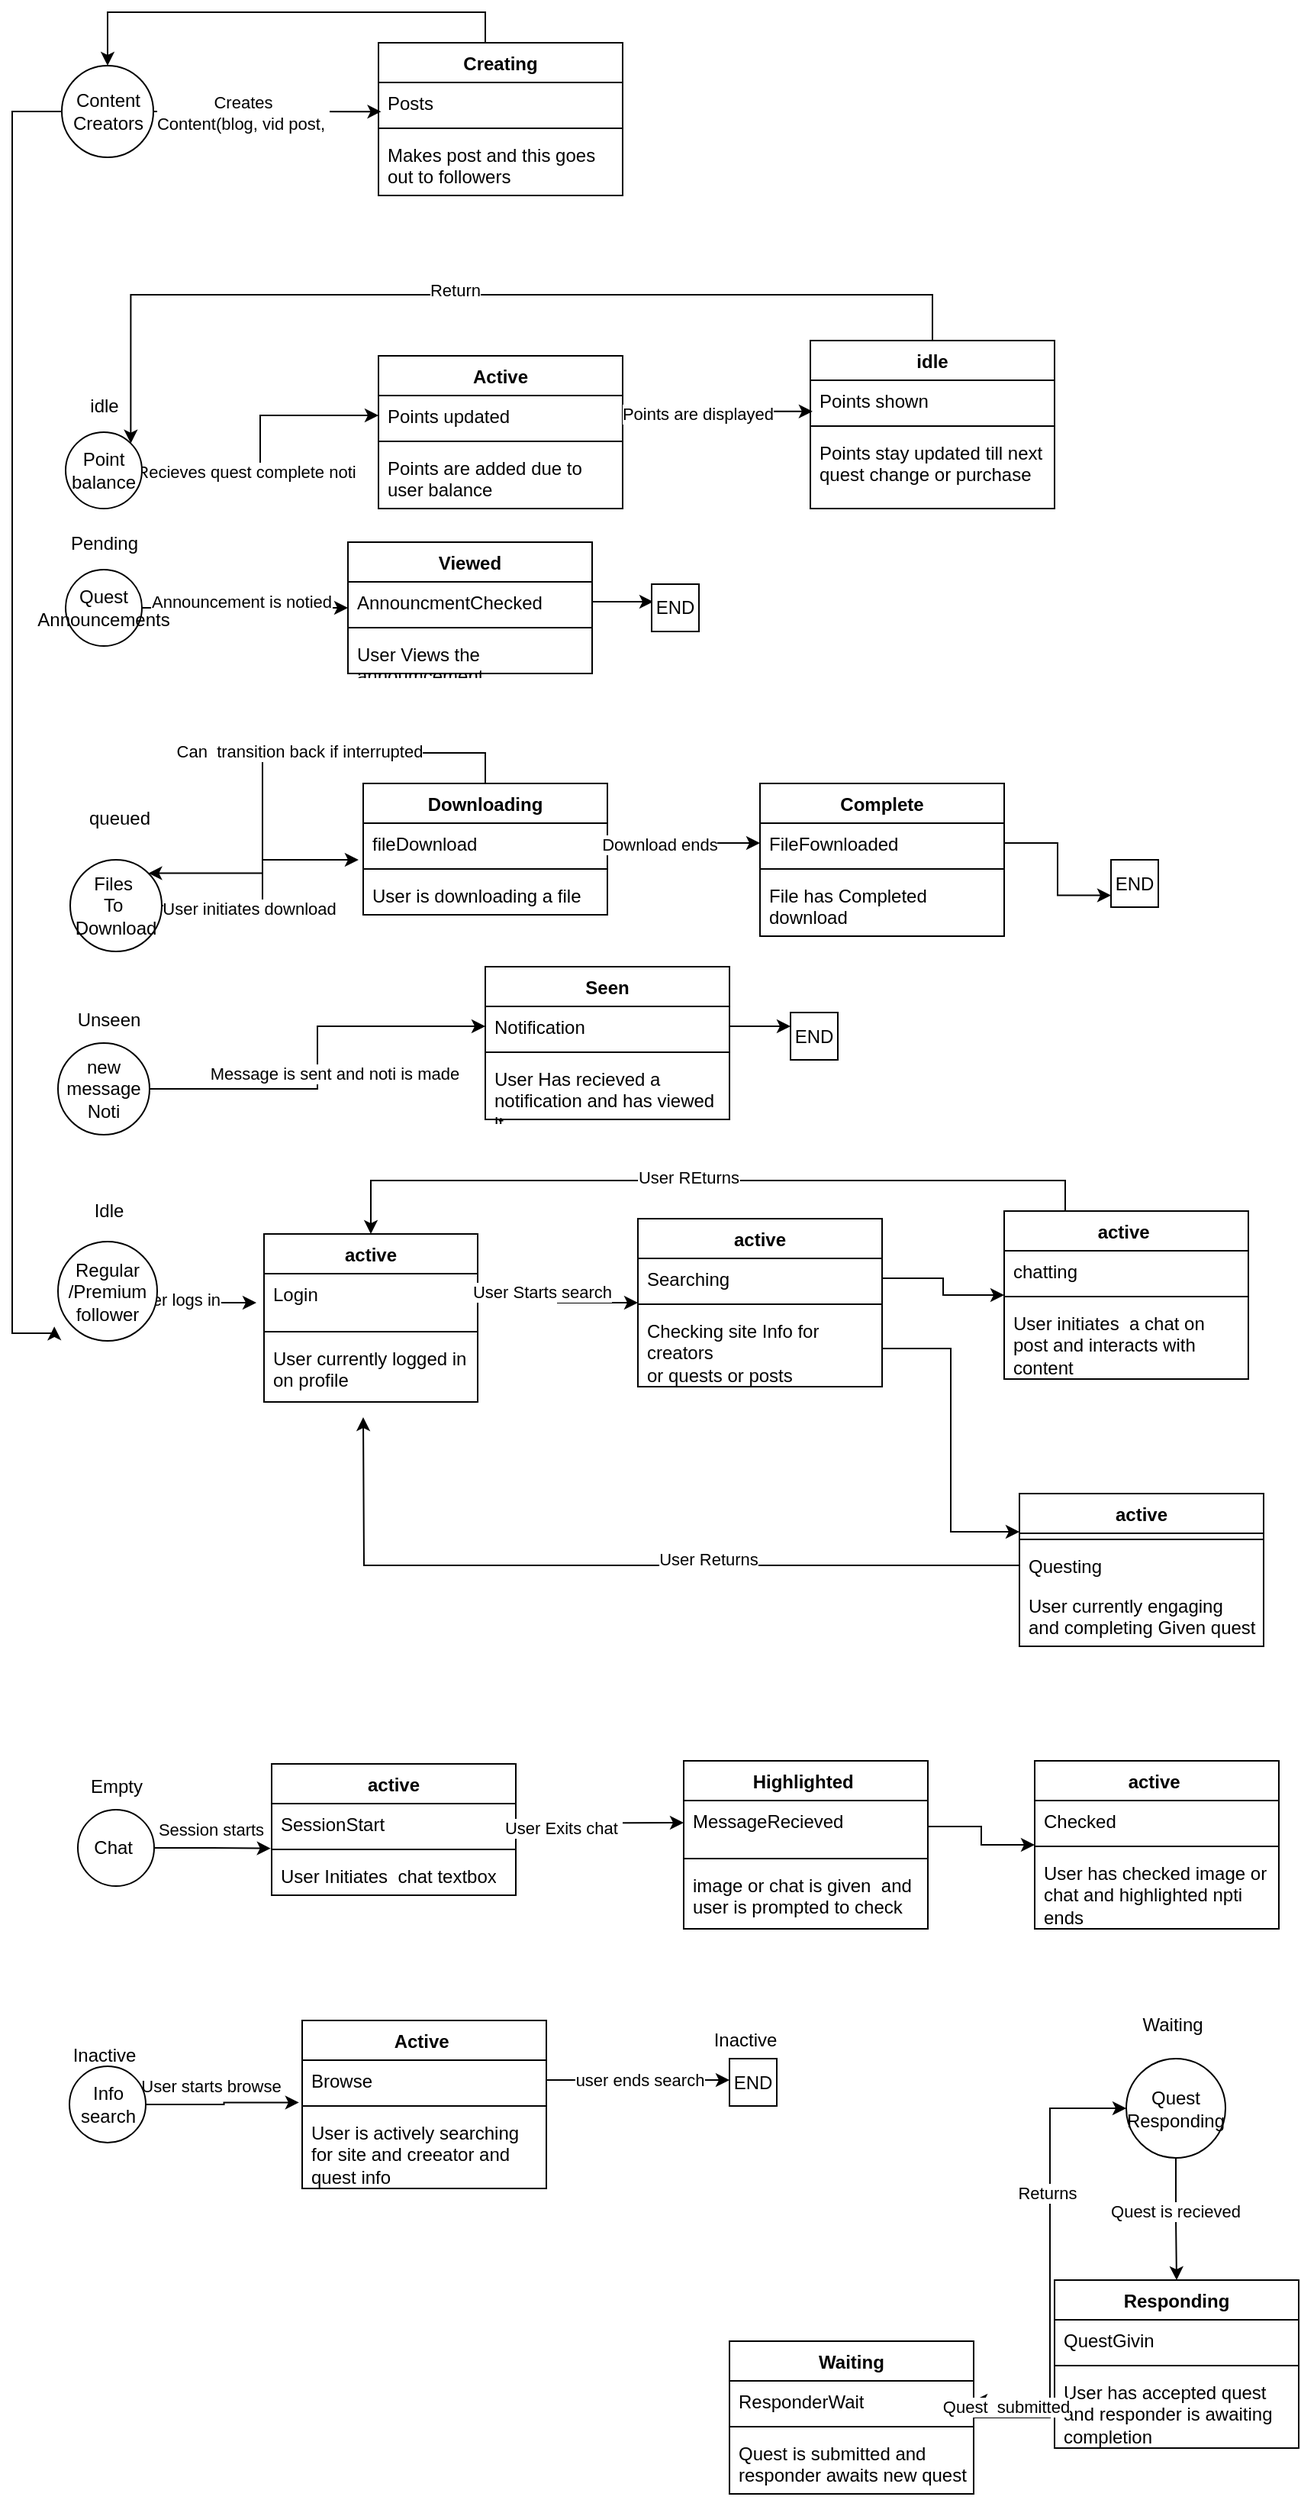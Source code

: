 <mxfile version="24.3.1" type="device">
  <diagram name="Page-1" id="c2YC3-ajY0Qp23f0aP3Q">
    <mxGraphModel dx="1748" dy="4480" grid="1" gridSize="10" guides="1" tooltips="1" connect="1" arrows="1" fold="1" page="1" pageScale="1" pageWidth="850" pageHeight="1100" math="0" shadow="0">
      <root>
        <mxCell id="0" />
        <mxCell id="1" parent="0" />
        <mxCell id="gA5-Bs5tmEj8UVm0z3HO-2" value="" style="ellipse;whiteSpace=wrap;html=1;align=center;aspect=fixed;fillColor=none;strokeColor=none;resizable=0;perimeter=centerPerimeter;rotatable=0;allowArrows=0;points=[];outlineConnect=1;" vertex="1" parent="1">
          <mxGeometry x="65" y="-2095" width="10" height="10" as="geometry" />
        </mxCell>
        <mxCell id="gA5-Bs5tmEj8UVm0z3HO-11" style="edgeStyle=orthogonalEdgeStyle;rounded=0;orthogonalLoop=1;jettySize=auto;html=1;" edge="1" parent="1">
          <mxGeometry relative="1" as="geometry">
            <mxPoint x="130" y="-2120" as="targetPoint" />
            <mxPoint x="33" y="-2120" as="sourcePoint" />
          </mxGeometry>
        </mxCell>
        <mxCell id="gA5-Bs5tmEj8UVm0z3HO-22" value="User logs in" style="edgeLabel;html=1;align=center;verticalAlign=middle;resizable=0;points=[];" vertex="1" connectable="0" parent="gA5-Bs5tmEj8UVm0z3HO-11">
          <mxGeometry x="-0.088" y="2" relative="1" as="geometry">
            <mxPoint as="offset" />
          </mxGeometry>
        </mxCell>
        <mxCell id="gA5-Bs5tmEj8UVm0z3HO-4" value="Regular&lt;div&gt;/Premium&lt;/div&gt;&lt;div&gt;follower&lt;/div&gt;" style="ellipse;whiteSpace=wrap;html=1;aspect=fixed;" vertex="1" parent="1">
          <mxGeometry y="-2160" width="65" height="65" as="geometry" />
        </mxCell>
        <mxCell id="gA5-Bs5tmEj8UVm0z3HO-7" value="active" style="swimlane;fontStyle=1;align=center;verticalAlign=top;childLayout=stackLayout;horizontal=1;startSize=26;horizontalStack=0;resizeParent=1;resizeParentMax=0;resizeLast=0;collapsible=1;marginBottom=0;whiteSpace=wrap;html=1;" vertex="1" parent="1">
          <mxGeometry x="135" y="-2165" width="140" height="110" as="geometry" />
        </mxCell>
        <mxCell id="gA5-Bs5tmEj8UVm0z3HO-8" value="Login" style="text;strokeColor=none;fillColor=none;align=left;verticalAlign=top;spacingLeft=4;spacingRight=4;overflow=hidden;rotatable=0;points=[[0,0.5],[1,0.5]];portConstraint=eastwest;whiteSpace=wrap;html=1;" vertex="1" parent="gA5-Bs5tmEj8UVm0z3HO-7">
          <mxGeometry y="26" width="140" height="34" as="geometry" />
        </mxCell>
        <mxCell id="gA5-Bs5tmEj8UVm0z3HO-9" value="" style="line;strokeWidth=1;fillColor=none;align=left;verticalAlign=middle;spacingTop=-1;spacingLeft=3;spacingRight=3;rotatable=0;labelPosition=right;points=[];portConstraint=eastwest;strokeColor=inherit;" vertex="1" parent="gA5-Bs5tmEj8UVm0z3HO-7">
          <mxGeometry y="60" width="140" height="8" as="geometry" />
        </mxCell>
        <mxCell id="gA5-Bs5tmEj8UVm0z3HO-10" value="User currently logged in on profile" style="text;strokeColor=none;fillColor=none;align=left;verticalAlign=top;spacingLeft=4;spacingRight=4;overflow=hidden;rotatable=0;points=[[0,0.5],[1,0.5]];portConstraint=eastwest;whiteSpace=wrap;html=1;" vertex="1" parent="gA5-Bs5tmEj8UVm0z3HO-7">
          <mxGeometry y="68" width="140" height="42" as="geometry" />
        </mxCell>
        <mxCell id="gA5-Bs5tmEj8UVm0z3HO-17" value="active" style="swimlane;fontStyle=1;align=center;verticalAlign=top;childLayout=stackLayout;horizontal=1;startSize=26;horizontalStack=0;resizeParent=1;resizeParentMax=0;resizeLast=0;collapsible=1;marginBottom=0;whiteSpace=wrap;html=1;" vertex="1" parent="1">
          <mxGeometry x="380" y="-2175" width="160" height="110" as="geometry" />
        </mxCell>
        <mxCell id="gA5-Bs5tmEj8UVm0z3HO-18" value="Searching" style="text;strokeColor=none;fillColor=none;align=left;verticalAlign=top;spacingLeft=4;spacingRight=4;overflow=hidden;rotatable=0;points=[[0,0.5],[1,0.5]];portConstraint=eastwest;whiteSpace=wrap;html=1;" vertex="1" parent="gA5-Bs5tmEj8UVm0z3HO-17">
          <mxGeometry y="26" width="160" height="26" as="geometry" />
        </mxCell>
        <mxCell id="gA5-Bs5tmEj8UVm0z3HO-19" value="" style="line;strokeWidth=1;fillColor=none;align=left;verticalAlign=middle;spacingTop=-1;spacingLeft=3;spacingRight=3;rotatable=0;labelPosition=right;points=[];portConstraint=eastwest;strokeColor=inherit;" vertex="1" parent="gA5-Bs5tmEj8UVm0z3HO-17">
          <mxGeometry y="52" width="160" height="8" as="geometry" />
        </mxCell>
        <mxCell id="gA5-Bs5tmEj8UVm0z3HO-20" value="Checking site Info for creators&lt;div&gt;or quests or posts&lt;/div&gt;" style="text;strokeColor=none;fillColor=none;align=left;verticalAlign=top;spacingLeft=4;spacingRight=4;overflow=hidden;rotatable=0;points=[[0,0.5],[1,0.5]];portConstraint=eastwest;whiteSpace=wrap;html=1;" vertex="1" parent="gA5-Bs5tmEj8UVm0z3HO-17">
          <mxGeometry y="60" width="160" height="50" as="geometry" />
        </mxCell>
        <mxCell id="gA5-Bs5tmEj8UVm0z3HO-23" value="Idle" style="text;html=1;align=center;verticalAlign=middle;resizable=0;points=[];autosize=1;strokeColor=none;fillColor=none;" vertex="1" parent="1">
          <mxGeometry x="12.5" y="-2195" width="40" height="30" as="geometry" />
        </mxCell>
        <mxCell id="gA5-Bs5tmEj8UVm0z3HO-27" value="active" style="swimlane;fontStyle=1;align=center;verticalAlign=top;childLayout=stackLayout;horizontal=1;startSize=26;horizontalStack=0;resizeParent=1;resizeParentMax=0;resizeLast=0;collapsible=1;marginBottom=0;whiteSpace=wrap;html=1;" vertex="1" parent="1">
          <mxGeometry x="630" y="-1995" width="160" height="100" as="geometry" />
        </mxCell>
        <mxCell id="gA5-Bs5tmEj8UVm0z3HO-29" value="" style="line;strokeWidth=1;fillColor=none;align=left;verticalAlign=middle;spacingTop=-1;spacingLeft=3;spacingRight=3;rotatable=0;labelPosition=right;points=[];portConstraint=eastwest;strokeColor=inherit;" vertex="1" parent="gA5-Bs5tmEj8UVm0z3HO-27">
          <mxGeometry y="26" width="160" height="8" as="geometry" />
        </mxCell>
        <mxCell id="gA5-Bs5tmEj8UVm0z3HO-28" value="Questing&amp;nbsp;" style="text;strokeColor=none;fillColor=none;align=left;verticalAlign=top;spacingLeft=4;spacingRight=4;overflow=hidden;rotatable=0;points=[[0,0.5],[1,0.5]];portConstraint=eastwest;whiteSpace=wrap;html=1;" vertex="1" parent="gA5-Bs5tmEj8UVm0z3HO-27">
          <mxGeometry y="34" width="160" height="26" as="geometry" />
        </mxCell>
        <mxCell id="gA5-Bs5tmEj8UVm0z3HO-30" value="User currently engaging and completing Given quest" style="text;strokeColor=none;fillColor=none;align=left;verticalAlign=top;spacingLeft=4;spacingRight=4;overflow=hidden;rotatable=0;points=[[0,0.5],[1,0.5]];portConstraint=eastwest;whiteSpace=wrap;html=1;" vertex="1" parent="gA5-Bs5tmEj8UVm0z3HO-27">
          <mxGeometry y="60" width="160" height="40" as="geometry" />
        </mxCell>
        <mxCell id="gA5-Bs5tmEj8UVm0z3HO-33" style="edgeStyle=orthogonalEdgeStyle;rounded=0;orthogonalLoop=1;jettySize=auto;html=1;" edge="1" parent="1" source="gA5-Bs5tmEj8UVm0z3HO-28">
          <mxGeometry relative="1" as="geometry">
            <mxPoint x="200" y="-2045" as="targetPoint" />
          </mxGeometry>
        </mxCell>
        <mxCell id="gA5-Bs5tmEj8UVm0z3HO-47" value="User Returns" style="edgeLabel;html=1;align=center;verticalAlign=middle;resizable=0;points=[];" vertex="1" connectable="0" parent="gA5-Bs5tmEj8UVm0z3HO-33">
          <mxGeometry x="-0.226" y="-4" relative="1" as="geometry">
            <mxPoint as="offset" />
          </mxGeometry>
        </mxCell>
        <mxCell id="gA5-Bs5tmEj8UVm0z3HO-45" style="edgeStyle=orthogonalEdgeStyle;rounded=0;orthogonalLoop=1;jettySize=auto;html=1;entryX=0.5;entryY=0;entryDx=0;entryDy=0;exitX=0.25;exitY=0;exitDx=0;exitDy=0;" edge="1" parent="1" source="gA5-Bs5tmEj8UVm0z3HO-35" target="gA5-Bs5tmEj8UVm0z3HO-7">
          <mxGeometry relative="1" as="geometry">
            <mxPoint x="610" y="-2185" as="sourcePoint" />
          </mxGeometry>
        </mxCell>
        <mxCell id="gA5-Bs5tmEj8UVm0z3HO-46" value="User REturns" style="edgeLabel;html=1;align=center;verticalAlign=middle;resizable=0;points=[];" vertex="1" connectable="0" parent="gA5-Bs5tmEj8UVm0z3HO-45">
          <mxGeometry x="0.049" y="-2" relative="1" as="geometry">
            <mxPoint as="offset" />
          </mxGeometry>
        </mxCell>
        <mxCell id="gA5-Bs5tmEj8UVm0z3HO-35" value="active&amp;nbsp;" style="swimlane;fontStyle=1;align=center;verticalAlign=top;childLayout=stackLayout;horizontal=1;startSize=26;horizontalStack=0;resizeParent=1;resizeParentMax=0;resizeLast=0;collapsible=1;marginBottom=0;whiteSpace=wrap;html=1;" vertex="1" parent="1">
          <mxGeometry x="620" y="-2180" width="160" height="110" as="geometry" />
        </mxCell>
        <mxCell id="gA5-Bs5tmEj8UVm0z3HO-36" value="chatting" style="text;strokeColor=none;fillColor=none;align=left;verticalAlign=top;spacingLeft=4;spacingRight=4;overflow=hidden;rotatable=0;points=[[0,0.5],[1,0.5]];portConstraint=eastwest;whiteSpace=wrap;html=1;" vertex="1" parent="gA5-Bs5tmEj8UVm0z3HO-35">
          <mxGeometry y="26" width="160" height="26" as="geometry" />
        </mxCell>
        <mxCell id="gA5-Bs5tmEj8UVm0z3HO-37" value="" style="line;strokeWidth=1;fillColor=none;align=left;verticalAlign=middle;spacingTop=-1;spacingLeft=3;spacingRight=3;rotatable=0;labelPosition=right;points=[];portConstraint=eastwest;strokeColor=inherit;" vertex="1" parent="gA5-Bs5tmEj8UVm0z3HO-35">
          <mxGeometry y="52" width="160" height="8" as="geometry" />
        </mxCell>
        <mxCell id="gA5-Bs5tmEj8UVm0z3HO-38" value="User initiates&amp;nbsp; a chat on post and interacts with content" style="text;strokeColor=none;fillColor=none;align=left;verticalAlign=top;spacingLeft=4;spacingRight=4;overflow=hidden;rotatable=0;points=[[0,0.5],[1,0.5]];portConstraint=eastwest;whiteSpace=wrap;html=1;" vertex="1" parent="gA5-Bs5tmEj8UVm0z3HO-35">
          <mxGeometry y="60" width="160" height="50" as="geometry" />
        </mxCell>
        <mxCell id="gA5-Bs5tmEj8UVm0z3HO-39" style="edgeStyle=orthogonalEdgeStyle;rounded=0;orthogonalLoop=1;jettySize=auto;html=1;entryX=0;entryY=0.5;entryDx=0;entryDy=0;" edge="1" parent="1" source="gA5-Bs5tmEj8UVm0z3HO-8" target="gA5-Bs5tmEj8UVm0z3HO-17">
          <mxGeometry relative="1" as="geometry" />
        </mxCell>
        <mxCell id="gA5-Bs5tmEj8UVm0z3HO-40" value="User Starts search" style="edgeLabel;html=1;align=center;verticalAlign=middle;resizable=0;points=[];" vertex="1" connectable="0" parent="gA5-Bs5tmEj8UVm0z3HO-39">
          <mxGeometry x="-0.227" y="5" relative="1" as="geometry">
            <mxPoint as="offset" />
          </mxGeometry>
        </mxCell>
        <mxCell id="gA5-Bs5tmEj8UVm0z3HO-42" style="edgeStyle=orthogonalEdgeStyle;rounded=0;orthogonalLoop=1;jettySize=auto;html=1;entryX=0;entryY=-0.1;entryDx=0;entryDy=0;entryPerimeter=0;" edge="1" parent="1" source="gA5-Bs5tmEj8UVm0z3HO-18" target="gA5-Bs5tmEj8UVm0z3HO-38">
          <mxGeometry relative="1" as="geometry" />
        </mxCell>
        <mxCell id="gA5-Bs5tmEj8UVm0z3HO-44" style="edgeStyle=orthogonalEdgeStyle;rounded=0;orthogonalLoop=1;jettySize=auto;html=1;entryX=0;entryY=0.25;entryDx=0;entryDy=0;" edge="1" parent="1" source="gA5-Bs5tmEj8UVm0z3HO-20" target="gA5-Bs5tmEj8UVm0z3HO-27">
          <mxGeometry relative="1" as="geometry" />
        </mxCell>
        <mxCell id="gA5-Bs5tmEj8UVm0z3HO-51" style="edgeStyle=orthogonalEdgeStyle;rounded=0;orthogonalLoop=1;jettySize=auto;html=1;exitX=1;exitY=0.5;exitDx=0;exitDy=0;entryX=-0.004;entryY=1.128;entryDx=0;entryDy=0;entryPerimeter=0;" edge="1" parent="1" source="gA5-Bs5tmEj8UVm0z3HO-49" target="gA5-Bs5tmEj8UVm0z3HO-53">
          <mxGeometry relative="1" as="geometry">
            <mxPoint x="110" y="-1763" as="targetPoint" />
          </mxGeometry>
        </mxCell>
        <mxCell id="gA5-Bs5tmEj8UVm0z3HO-56" value="Session starts" style="edgeLabel;html=1;align=center;verticalAlign=middle;resizable=0;points=[];" vertex="1" connectable="0" parent="gA5-Bs5tmEj8UVm0z3HO-51">
          <mxGeometry x="-0.372" y="2" relative="1" as="geometry">
            <mxPoint x="13" y="-10" as="offset" />
          </mxGeometry>
        </mxCell>
        <mxCell id="gA5-Bs5tmEj8UVm0z3HO-49" value="Chat&amp;nbsp;" style="ellipse;whiteSpace=wrap;html=1;aspect=fixed;" vertex="1" parent="1">
          <mxGeometry x="13" y="-1788" width="50" height="50" as="geometry" />
        </mxCell>
        <mxCell id="gA5-Bs5tmEj8UVm0z3HO-50" value="Empty" style="text;html=1;align=center;verticalAlign=middle;resizable=0;points=[];autosize=1;strokeColor=none;fillColor=none;" vertex="1" parent="1">
          <mxGeometry x="8" y="-1818" width="60" height="30" as="geometry" />
        </mxCell>
        <mxCell id="gA5-Bs5tmEj8UVm0z3HO-52" value="active" style="swimlane;fontStyle=1;align=center;verticalAlign=top;childLayout=stackLayout;horizontal=1;startSize=26;horizontalStack=0;resizeParent=1;resizeParentMax=0;resizeLast=0;collapsible=1;marginBottom=0;whiteSpace=wrap;html=1;" vertex="1" parent="1">
          <mxGeometry x="140" y="-1818" width="160" height="86" as="geometry" />
        </mxCell>
        <mxCell id="gA5-Bs5tmEj8UVm0z3HO-57" style="edgeStyle=orthogonalEdgeStyle;rounded=0;orthogonalLoop=1;jettySize=auto;html=1;exitX=1;exitY=0.5;exitDx=0;exitDy=0;" edge="1" parent="gA5-Bs5tmEj8UVm0z3HO-52" source="gA5-Bs5tmEj8UVm0z3HO-53">
          <mxGeometry relative="1" as="geometry">
            <mxPoint x="270" y="38.5" as="targetPoint" />
          </mxGeometry>
        </mxCell>
        <mxCell id="gA5-Bs5tmEj8UVm0z3HO-58" value="User Exits chat&amp;nbsp;" style="edgeLabel;html=1;align=center;verticalAlign=middle;resizable=0;points=[];" vertex="1" connectable="0" parent="gA5-Bs5tmEj8UVm0z3HO-57">
          <mxGeometry x="-0.432" y="-3" relative="1" as="geometry">
            <mxPoint as="offset" />
          </mxGeometry>
        </mxCell>
        <mxCell id="gA5-Bs5tmEj8UVm0z3HO-53" value="SessionStart" style="text;strokeColor=none;fillColor=none;align=left;verticalAlign=top;spacingLeft=4;spacingRight=4;overflow=hidden;rotatable=0;points=[[0,0.5],[1,0.5]];portConstraint=eastwest;whiteSpace=wrap;html=1;" vertex="1" parent="gA5-Bs5tmEj8UVm0z3HO-52">
          <mxGeometry y="26" width="160" height="26" as="geometry" />
        </mxCell>
        <mxCell id="gA5-Bs5tmEj8UVm0z3HO-54" value="" style="line;strokeWidth=1;fillColor=none;align=left;verticalAlign=middle;spacingTop=-1;spacingLeft=3;spacingRight=3;rotatable=0;labelPosition=right;points=[];portConstraint=eastwest;strokeColor=inherit;" vertex="1" parent="gA5-Bs5tmEj8UVm0z3HO-52">
          <mxGeometry y="52" width="160" height="8" as="geometry" />
        </mxCell>
        <mxCell id="gA5-Bs5tmEj8UVm0z3HO-55" value="User Initiates&amp;nbsp; chat textbox" style="text;strokeColor=none;fillColor=none;align=left;verticalAlign=top;spacingLeft=4;spacingRight=4;overflow=hidden;rotatable=0;points=[[0,0.5],[1,0.5]];portConstraint=eastwest;whiteSpace=wrap;html=1;" vertex="1" parent="gA5-Bs5tmEj8UVm0z3HO-52">
          <mxGeometry y="60" width="160" height="26" as="geometry" />
        </mxCell>
        <mxCell id="gA5-Bs5tmEj8UVm0z3HO-59" value="Highlighted&amp;nbsp;" style="swimlane;fontStyle=1;align=center;verticalAlign=top;childLayout=stackLayout;horizontal=1;startSize=26;horizontalStack=0;resizeParent=1;resizeParentMax=0;resizeLast=0;collapsible=1;marginBottom=0;whiteSpace=wrap;html=1;" vertex="1" parent="1">
          <mxGeometry x="410" y="-1820" width="160" height="110" as="geometry" />
        </mxCell>
        <mxCell id="gA5-Bs5tmEj8UVm0z3HO-60" value="MessageRecieved" style="text;strokeColor=none;fillColor=none;align=left;verticalAlign=top;spacingLeft=4;spacingRight=4;overflow=hidden;rotatable=0;points=[[0,0.5],[1,0.5]];portConstraint=eastwest;whiteSpace=wrap;html=1;" vertex="1" parent="gA5-Bs5tmEj8UVm0z3HO-59">
          <mxGeometry y="26" width="160" height="34" as="geometry" />
        </mxCell>
        <mxCell id="gA5-Bs5tmEj8UVm0z3HO-61" value="" style="line;strokeWidth=1;fillColor=none;align=left;verticalAlign=middle;spacingTop=-1;spacingLeft=3;spacingRight=3;rotatable=0;labelPosition=right;points=[];portConstraint=eastwest;strokeColor=inherit;" vertex="1" parent="gA5-Bs5tmEj8UVm0z3HO-59">
          <mxGeometry y="60" width="160" height="8" as="geometry" />
        </mxCell>
        <mxCell id="gA5-Bs5tmEj8UVm0z3HO-62" value="image or chat is given&amp;nbsp; and user is prompted to check" style="text;strokeColor=none;fillColor=none;align=left;verticalAlign=top;spacingLeft=4;spacingRight=4;overflow=hidden;rotatable=0;points=[[0,0.5],[1,0.5]];portConstraint=eastwest;whiteSpace=wrap;html=1;" vertex="1" parent="gA5-Bs5tmEj8UVm0z3HO-59">
          <mxGeometry y="68" width="160" height="42" as="geometry" />
        </mxCell>
        <mxCell id="gA5-Bs5tmEj8UVm0z3HO-64" value="active&amp;nbsp;" style="swimlane;fontStyle=1;align=center;verticalAlign=top;childLayout=stackLayout;horizontal=1;startSize=26;horizontalStack=0;resizeParent=1;resizeParentMax=0;resizeLast=0;collapsible=1;marginBottom=0;whiteSpace=wrap;html=1;" vertex="1" parent="1">
          <mxGeometry x="640" y="-1820" width="160" height="110" as="geometry" />
        </mxCell>
        <mxCell id="gA5-Bs5tmEj8UVm0z3HO-65" value="Checked" style="text;strokeColor=none;fillColor=none;align=left;verticalAlign=top;spacingLeft=4;spacingRight=4;overflow=hidden;rotatable=0;points=[[0,0.5],[1,0.5]];portConstraint=eastwest;whiteSpace=wrap;html=1;" vertex="1" parent="gA5-Bs5tmEj8UVm0z3HO-64">
          <mxGeometry y="26" width="160" height="26" as="geometry" />
        </mxCell>
        <mxCell id="gA5-Bs5tmEj8UVm0z3HO-66" value="" style="line;strokeWidth=1;fillColor=none;align=left;verticalAlign=middle;spacingTop=-1;spacingLeft=3;spacingRight=3;rotatable=0;labelPosition=right;points=[];portConstraint=eastwest;strokeColor=inherit;" vertex="1" parent="gA5-Bs5tmEj8UVm0z3HO-64">
          <mxGeometry y="52" width="160" height="8" as="geometry" />
        </mxCell>
        <mxCell id="gA5-Bs5tmEj8UVm0z3HO-67" value="User has checked image or chat and highlighted npti ends" style="text;strokeColor=none;fillColor=none;align=left;verticalAlign=top;spacingLeft=4;spacingRight=4;overflow=hidden;rotatable=0;points=[[0,0.5],[1,0.5]];portConstraint=eastwest;whiteSpace=wrap;html=1;" vertex="1" parent="gA5-Bs5tmEj8UVm0z3HO-64">
          <mxGeometry y="60" width="160" height="50" as="geometry" />
        </mxCell>
        <mxCell id="gA5-Bs5tmEj8UVm0z3HO-63" style="edgeStyle=orthogonalEdgeStyle;rounded=0;orthogonalLoop=1;jettySize=auto;html=1;exitX=1;exitY=0.5;exitDx=0;exitDy=0;" edge="1" parent="1" source="gA5-Bs5tmEj8UVm0z3HO-60" target="gA5-Bs5tmEj8UVm0z3HO-64">
          <mxGeometry relative="1" as="geometry">
            <mxPoint x="640" y="-1777" as="targetPoint" />
          </mxGeometry>
        </mxCell>
        <mxCell id="gA5-Bs5tmEj8UVm0z3HO-74" style="edgeStyle=orthogonalEdgeStyle;rounded=0;orthogonalLoop=1;jettySize=auto;html=1;entryX=-0.013;entryY=1.066;entryDx=0;entryDy=0;entryPerimeter=0;" edge="1" parent="1" source="gA5-Bs5tmEj8UVm0z3HO-73" target="gA5-Bs5tmEj8UVm0z3HO-76">
          <mxGeometry relative="1" as="geometry">
            <mxPoint x="120" y="-1595" as="targetPoint" />
          </mxGeometry>
        </mxCell>
        <mxCell id="gA5-Bs5tmEj8UVm0z3HO-79" value="User starts browse" style="edgeLabel;html=1;align=center;verticalAlign=middle;resizable=0;points=[];" vertex="1" connectable="0" parent="gA5-Bs5tmEj8UVm0z3HO-74">
          <mxGeometry x="-0.248" relative="1" as="geometry">
            <mxPoint x="4" y="-12" as="offset" />
          </mxGeometry>
        </mxCell>
        <mxCell id="gA5-Bs5tmEj8UVm0z3HO-73" value="Info search" style="ellipse;whiteSpace=wrap;html=1;aspect=fixed;" vertex="1" parent="1">
          <mxGeometry x="7.5" y="-1620" width="50" height="50" as="geometry" />
        </mxCell>
        <mxCell id="gA5-Bs5tmEj8UVm0z3HO-75" value="Active&amp;nbsp;" style="swimlane;fontStyle=1;align=center;verticalAlign=top;childLayout=stackLayout;horizontal=1;startSize=26;horizontalStack=0;resizeParent=1;resizeParentMax=0;resizeLast=0;collapsible=1;marginBottom=0;whiteSpace=wrap;html=1;" vertex="1" parent="1">
          <mxGeometry x="160" y="-1650" width="160" height="110" as="geometry" />
        </mxCell>
        <mxCell id="gA5-Bs5tmEj8UVm0z3HO-76" value="Browse" style="text;strokeColor=none;fillColor=none;align=left;verticalAlign=top;spacingLeft=4;spacingRight=4;overflow=hidden;rotatable=0;points=[[0,0.5],[1,0.5]];portConstraint=eastwest;whiteSpace=wrap;html=1;" vertex="1" parent="gA5-Bs5tmEj8UVm0z3HO-75">
          <mxGeometry y="26" width="160" height="26" as="geometry" />
        </mxCell>
        <mxCell id="gA5-Bs5tmEj8UVm0z3HO-77" value="" style="line;strokeWidth=1;fillColor=none;align=left;verticalAlign=middle;spacingTop=-1;spacingLeft=3;spacingRight=3;rotatable=0;labelPosition=right;points=[];portConstraint=eastwest;strokeColor=inherit;" vertex="1" parent="gA5-Bs5tmEj8UVm0z3HO-75">
          <mxGeometry y="52" width="160" height="8" as="geometry" />
        </mxCell>
        <mxCell id="gA5-Bs5tmEj8UVm0z3HO-78" value="User is actively searching for site and creeator and quest info" style="text;strokeColor=none;fillColor=none;align=left;verticalAlign=top;spacingLeft=4;spacingRight=4;overflow=hidden;rotatable=0;points=[[0,0.5],[1,0.5]];portConstraint=eastwest;whiteSpace=wrap;html=1;" vertex="1" parent="gA5-Bs5tmEj8UVm0z3HO-75">
          <mxGeometry y="60" width="160" height="50" as="geometry" />
        </mxCell>
        <mxCell id="gA5-Bs5tmEj8UVm0z3HO-85" value="Inactive" style="text;html=1;align=center;verticalAlign=middle;resizable=0;points=[];autosize=1;strokeColor=none;fillColor=none;" vertex="1" parent="1">
          <mxGeometry y="-1642" width="60" height="30" as="geometry" />
        </mxCell>
        <mxCell id="gA5-Bs5tmEj8UVm0z3HO-88" style="edgeStyle=orthogonalEdgeStyle;rounded=0;orthogonalLoop=1;jettySize=auto;html=1;entryX=0;entryY=0.5;entryDx=0;entryDy=0;" edge="1" parent="1" source="gA5-Bs5tmEj8UVm0z3HO-76">
          <mxGeometry relative="1" as="geometry">
            <mxPoint x="440" y="-1611" as="targetPoint" />
          </mxGeometry>
        </mxCell>
        <mxCell id="gA5-Bs5tmEj8UVm0z3HO-89" value="user ends search" style="edgeLabel;html=1;align=center;verticalAlign=middle;resizable=0;points=[];" vertex="1" connectable="0" parent="gA5-Bs5tmEj8UVm0z3HO-88">
          <mxGeometry x="-0.23" y="4" relative="1" as="geometry">
            <mxPoint x="14" y="4" as="offset" />
          </mxGeometry>
        </mxCell>
        <mxCell id="gA5-Bs5tmEj8UVm0z3HO-95" style="edgeStyle=orthogonalEdgeStyle;rounded=0;orthogonalLoop=1;jettySize=auto;html=1;entryX=0.5;entryY=0;entryDx=0;entryDy=0;" edge="1" parent="1" source="gA5-Bs5tmEj8UVm0z3HO-90" target="gA5-Bs5tmEj8UVm0z3HO-91">
          <mxGeometry relative="1" as="geometry" />
        </mxCell>
        <mxCell id="gA5-Bs5tmEj8UVm0z3HO-96" value="Quest is recieved" style="edgeLabel;html=1;align=center;verticalAlign=middle;resizable=0;points=[];" vertex="1" connectable="0" parent="gA5-Bs5tmEj8UVm0z3HO-95">
          <mxGeometry x="-0.136" y="-1" relative="1" as="geometry">
            <mxPoint as="offset" />
          </mxGeometry>
        </mxCell>
        <mxCell id="gA5-Bs5tmEj8UVm0z3HO-90" value="Quest Responding" style="ellipse;whiteSpace=wrap;html=1;aspect=fixed;" vertex="1" parent="1">
          <mxGeometry x="700" y="-1625" width="65" height="65" as="geometry" />
        </mxCell>
        <mxCell id="gA5-Bs5tmEj8UVm0z3HO-91" value="Responding" style="swimlane;fontStyle=1;align=center;verticalAlign=top;childLayout=stackLayout;horizontal=1;startSize=26;horizontalStack=0;resizeParent=1;resizeParentMax=0;resizeLast=0;collapsible=1;marginBottom=0;whiteSpace=wrap;html=1;" vertex="1" parent="1">
          <mxGeometry x="653" y="-1480" width="160" height="110" as="geometry" />
        </mxCell>
        <mxCell id="gA5-Bs5tmEj8UVm0z3HO-92" value="QuestGivin" style="text;strokeColor=none;fillColor=none;align=left;verticalAlign=top;spacingLeft=4;spacingRight=4;overflow=hidden;rotatable=0;points=[[0,0.5],[1,0.5]];portConstraint=eastwest;whiteSpace=wrap;html=1;" vertex="1" parent="gA5-Bs5tmEj8UVm0z3HO-91">
          <mxGeometry y="26" width="160" height="26" as="geometry" />
        </mxCell>
        <mxCell id="gA5-Bs5tmEj8UVm0z3HO-93" value="" style="line;strokeWidth=1;fillColor=none;align=left;verticalAlign=middle;spacingTop=-1;spacingLeft=3;spacingRight=3;rotatable=0;labelPosition=right;points=[];portConstraint=eastwest;strokeColor=inherit;" vertex="1" parent="gA5-Bs5tmEj8UVm0z3HO-91">
          <mxGeometry y="52" width="160" height="8" as="geometry" />
        </mxCell>
        <mxCell id="gA5-Bs5tmEj8UVm0z3HO-94" value="User has accepted quest and responder is awaiting completion" style="text;strokeColor=none;fillColor=none;align=left;verticalAlign=top;spacingLeft=4;spacingRight=4;overflow=hidden;rotatable=0;points=[[0,0.5],[1,0.5]];portConstraint=eastwest;whiteSpace=wrap;html=1;" vertex="1" parent="gA5-Bs5tmEj8UVm0z3HO-91">
          <mxGeometry y="60" width="160" height="50" as="geometry" />
        </mxCell>
        <mxCell id="gA5-Bs5tmEj8UVm0z3HO-97" value="Waiting" style="text;html=1;align=center;verticalAlign=middle;resizable=0;points=[];autosize=1;strokeColor=none;fillColor=none;" vertex="1" parent="1">
          <mxGeometry x="700" y="-1662" width="60" height="30" as="geometry" />
        </mxCell>
        <mxCell id="gA5-Bs5tmEj8UVm0z3HO-105" style="edgeStyle=orthogonalEdgeStyle;rounded=0;orthogonalLoop=1;jettySize=auto;html=1;entryX=0;entryY=0.5;entryDx=0;entryDy=0;" edge="1" parent="1" source="gA5-Bs5tmEj8UVm0z3HO-99" target="gA5-Bs5tmEj8UVm0z3HO-90">
          <mxGeometry relative="1" as="geometry" />
        </mxCell>
        <mxCell id="gA5-Bs5tmEj8UVm0z3HO-106" value="Returns" style="edgeLabel;html=1;align=center;verticalAlign=middle;resizable=0;points=[];" vertex="1" connectable="0" parent="gA5-Bs5tmEj8UVm0z3HO-105">
          <mxGeometry x="0.299" y="2" relative="1" as="geometry">
            <mxPoint y="-1" as="offset" />
          </mxGeometry>
        </mxCell>
        <mxCell id="gA5-Bs5tmEj8UVm0z3HO-99" value="Waiting" style="swimlane;fontStyle=1;align=center;verticalAlign=top;childLayout=stackLayout;horizontal=1;startSize=26;horizontalStack=0;resizeParent=1;resizeParentMax=0;resizeLast=0;collapsible=1;marginBottom=0;whiteSpace=wrap;html=1;" vertex="1" parent="1">
          <mxGeometry x="440" y="-1440" width="160" height="100" as="geometry" />
        </mxCell>
        <mxCell id="gA5-Bs5tmEj8UVm0z3HO-100" value="ResponderWait" style="text;strokeColor=none;fillColor=none;align=left;verticalAlign=top;spacingLeft=4;spacingRight=4;overflow=hidden;rotatable=0;points=[[0,0.5],[1,0.5]];portConstraint=eastwest;whiteSpace=wrap;html=1;" vertex="1" parent="gA5-Bs5tmEj8UVm0z3HO-99">
          <mxGeometry y="26" width="160" height="26" as="geometry" />
        </mxCell>
        <mxCell id="gA5-Bs5tmEj8UVm0z3HO-101" value="" style="line;strokeWidth=1;fillColor=none;align=left;verticalAlign=middle;spacingTop=-1;spacingLeft=3;spacingRight=3;rotatable=0;labelPosition=right;points=[];portConstraint=eastwest;strokeColor=inherit;" vertex="1" parent="gA5-Bs5tmEj8UVm0z3HO-99">
          <mxGeometry y="52" width="160" height="8" as="geometry" />
        </mxCell>
        <mxCell id="gA5-Bs5tmEj8UVm0z3HO-102" value="Quest is submitted and responder awaits new quest" style="text;strokeColor=none;fillColor=none;align=left;verticalAlign=top;spacingLeft=4;spacingRight=4;overflow=hidden;rotatable=0;points=[[0,0.5],[1,0.5]];portConstraint=eastwest;whiteSpace=wrap;html=1;" vertex="1" parent="gA5-Bs5tmEj8UVm0z3HO-99">
          <mxGeometry y="60" width="160" height="40" as="geometry" />
        </mxCell>
        <mxCell id="gA5-Bs5tmEj8UVm0z3HO-103" style="edgeStyle=orthogonalEdgeStyle;rounded=0;orthogonalLoop=1;jettySize=auto;html=1;entryX=1;entryY=0.5;entryDx=0;entryDy=0;" edge="1" parent="1" source="gA5-Bs5tmEj8UVm0z3HO-94" target="gA5-Bs5tmEj8UVm0z3HO-100">
          <mxGeometry relative="1" as="geometry" />
        </mxCell>
        <mxCell id="gA5-Bs5tmEj8UVm0z3HO-104" value="Quest&amp;nbsp; submitted" style="edgeLabel;html=1;align=center;verticalAlign=middle;resizable=0;points=[];" vertex="1" connectable="0" parent="gA5-Bs5tmEj8UVm0z3HO-103">
          <mxGeometry x="-0.103" y="3" relative="1" as="geometry">
            <mxPoint x="-3" y="-2" as="offset" />
          </mxGeometry>
        </mxCell>
        <mxCell id="gA5-Bs5tmEj8UVm0z3HO-108" style="edgeStyle=orthogonalEdgeStyle;rounded=0;orthogonalLoop=1;jettySize=auto;html=1;entryX=0;entryY=0.5;entryDx=0;entryDy=0;" edge="1" parent="1" source="gA5-Bs5tmEj8UVm0z3HO-107" target="gA5-Bs5tmEj8UVm0z3HO-112">
          <mxGeometry relative="1" as="geometry">
            <mxPoint x="260" y="-2260" as="targetPoint" />
          </mxGeometry>
        </mxCell>
        <mxCell id="gA5-Bs5tmEj8UVm0z3HO-110" value="Message is sent and noti is made" style="edgeLabel;html=1;align=center;verticalAlign=middle;resizable=0;points=[];" vertex="1" connectable="0" parent="gA5-Bs5tmEj8UVm0z3HO-108">
          <mxGeometry x="-0.331" y="-1" relative="1" as="geometry">
            <mxPoint x="33" y="-11" as="offset" />
          </mxGeometry>
        </mxCell>
        <mxCell id="gA5-Bs5tmEj8UVm0z3HO-107" value="new&lt;div&gt;message&lt;/div&gt;&lt;div&gt;Noti&lt;/div&gt;" style="ellipse;whiteSpace=wrap;html=1;aspect=fixed;" vertex="1" parent="1">
          <mxGeometry y="-2290" width="60" height="60" as="geometry" />
        </mxCell>
        <mxCell id="gA5-Bs5tmEj8UVm0z3HO-109" value="Unseen" style="text;html=1;align=center;verticalAlign=middle;resizable=0;points=[];autosize=1;strokeColor=none;fillColor=none;" vertex="1" parent="1">
          <mxGeometry x="2.5" y="-2320" width="60" height="30" as="geometry" />
        </mxCell>
        <mxCell id="gA5-Bs5tmEj8UVm0z3HO-111" value="Seen" style="swimlane;fontStyle=1;align=center;verticalAlign=top;childLayout=stackLayout;horizontal=1;startSize=26;horizontalStack=0;resizeParent=1;resizeParentMax=0;resizeLast=0;collapsible=1;marginBottom=0;whiteSpace=wrap;html=1;" vertex="1" parent="1">
          <mxGeometry x="280" y="-2340" width="160" height="100" as="geometry" />
        </mxCell>
        <mxCell id="gA5-Bs5tmEj8UVm0z3HO-115" style="edgeStyle=orthogonalEdgeStyle;rounded=0;orthogonalLoop=1;jettySize=auto;html=1;" edge="1" parent="gA5-Bs5tmEj8UVm0z3HO-111" source="gA5-Bs5tmEj8UVm0z3HO-112">
          <mxGeometry relative="1" as="geometry">
            <mxPoint x="200" y="39" as="targetPoint" />
          </mxGeometry>
        </mxCell>
        <mxCell id="gA5-Bs5tmEj8UVm0z3HO-112" value="Notification" style="text;strokeColor=none;fillColor=none;align=left;verticalAlign=top;spacingLeft=4;spacingRight=4;overflow=hidden;rotatable=0;points=[[0,0.5],[1,0.5]];portConstraint=eastwest;whiteSpace=wrap;html=1;" vertex="1" parent="gA5-Bs5tmEj8UVm0z3HO-111">
          <mxGeometry y="26" width="160" height="26" as="geometry" />
        </mxCell>
        <mxCell id="gA5-Bs5tmEj8UVm0z3HO-113" value="" style="line;strokeWidth=1;fillColor=none;align=left;verticalAlign=middle;spacingTop=-1;spacingLeft=3;spacingRight=3;rotatable=0;labelPosition=right;points=[];portConstraint=eastwest;strokeColor=inherit;" vertex="1" parent="gA5-Bs5tmEj8UVm0z3HO-111">
          <mxGeometry y="52" width="160" height="8" as="geometry" />
        </mxCell>
        <mxCell id="gA5-Bs5tmEj8UVm0z3HO-114" value="User Has recieved a notification and has viewed it" style="text;strokeColor=none;fillColor=none;align=left;verticalAlign=top;spacingLeft=4;spacingRight=4;overflow=hidden;rotatable=0;points=[[0,0.5],[1,0.5]];portConstraint=eastwest;whiteSpace=wrap;html=1;" vertex="1" parent="gA5-Bs5tmEj8UVm0z3HO-111">
          <mxGeometry y="60" width="160" height="40" as="geometry" />
        </mxCell>
        <mxCell id="gA5-Bs5tmEj8UVm0z3HO-116" value="END" style="whiteSpace=wrap;html=1;aspect=fixed;" vertex="1" parent="1">
          <mxGeometry x="480" y="-2310" width="31" height="31" as="geometry" />
        </mxCell>
        <mxCell id="gA5-Bs5tmEj8UVm0z3HO-117" value="END" style="whiteSpace=wrap;html=1;aspect=fixed;" vertex="1" parent="1">
          <mxGeometry x="440" y="-1625" width="31" height="31" as="geometry" />
        </mxCell>
        <mxCell id="gA5-Bs5tmEj8UVm0z3HO-118" value="Inactive" style="text;html=1;align=center;verticalAlign=middle;resizable=0;points=[];autosize=1;strokeColor=none;fillColor=none;" vertex="1" parent="1">
          <mxGeometry x="420" y="-1652" width="60" height="30" as="geometry" />
        </mxCell>
        <mxCell id="gA5-Bs5tmEj8UVm0z3HO-119" value="Files&amp;nbsp;&lt;div&gt;To&amp;nbsp;&lt;/div&gt;&lt;div&gt;Download&lt;/div&gt;" style="ellipse;whiteSpace=wrap;html=1;aspect=fixed;" vertex="1" parent="1">
          <mxGeometry x="8" y="-2410" width="60" height="60" as="geometry" />
        </mxCell>
        <mxCell id="gA5-Bs5tmEj8UVm0z3HO-134" style="edgeStyle=orthogonalEdgeStyle;rounded=0;orthogonalLoop=1;jettySize=auto;html=1;exitX=0.5;exitY=0;exitDx=0;exitDy=0;entryX=1;entryY=0;entryDx=0;entryDy=0;" edge="1" parent="1" source="gA5-Bs5tmEj8UVm0z3HO-120" target="gA5-Bs5tmEj8UVm0z3HO-119">
          <mxGeometry relative="1" as="geometry" />
        </mxCell>
        <mxCell id="gA5-Bs5tmEj8UVm0z3HO-135" value="Can&amp;nbsp; transition back if interrupted" style="edgeLabel;html=1;align=center;verticalAlign=middle;resizable=0;points=[];" vertex="1" connectable="0" parent="gA5-Bs5tmEj8UVm0z3HO-134">
          <mxGeometry x="-0.111" y="-1" relative="1" as="geometry">
            <mxPoint as="offset" />
          </mxGeometry>
        </mxCell>
        <mxCell id="gA5-Bs5tmEj8UVm0z3HO-120" value="Downloading" style="swimlane;fontStyle=1;align=center;verticalAlign=top;childLayout=stackLayout;horizontal=1;startSize=26;horizontalStack=0;resizeParent=1;resizeParentMax=0;resizeLast=0;collapsible=1;marginBottom=0;whiteSpace=wrap;html=1;" vertex="1" parent="1">
          <mxGeometry x="200" y="-2460" width="160" height="86" as="geometry" />
        </mxCell>
        <mxCell id="gA5-Bs5tmEj8UVm0z3HO-121" value="fileDownload" style="text;strokeColor=none;fillColor=none;align=left;verticalAlign=top;spacingLeft=4;spacingRight=4;overflow=hidden;rotatable=0;points=[[0,0.5],[1,0.5]];portConstraint=eastwest;whiteSpace=wrap;html=1;" vertex="1" parent="gA5-Bs5tmEj8UVm0z3HO-120">
          <mxGeometry y="26" width="160" height="26" as="geometry" />
        </mxCell>
        <mxCell id="gA5-Bs5tmEj8UVm0z3HO-122" value="" style="line;strokeWidth=1;fillColor=none;align=left;verticalAlign=middle;spacingTop=-1;spacingLeft=3;spacingRight=3;rotatable=0;labelPosition=right;points=[];portConstraint=eastwest;strokeColor=inherit;" vertex="1" parent="gA5-Bs5tmEj8UVm0z3HO-120">
          <mxGeometry y="52" width="160" height="8" as="geometry" />
        </mxCell>
        <mxCell id="gA5-Bs5tmEj8UVm0z3HO-123" value="User is downloading a file" style="text;strokeColor=none;fillColor=none;align=left;verticalAlign=top;spacingLeft=4;spacingRight=4;overflow=hidden;rotatable=0;points=[[0,0.5],[1,0.5]];portConstraint=eastwest;whiteSpace=wrap;html=1;" vertex="1" parent="gA5-Bs5tmEj8UVm0z3HO-120">
          <mxGeometry y="60" width="160" height="26" as="geometry" />
        </mxCell>
        <mxCell id="gA5-Bs5tmEj8UVm0z3HO-124" value="queued" style="text;html=1;align=center;verticalAlign=middle;resizable=0;points=[];autosize=1;strokeColor=none;fillColor=none;" vertex="1" parent="1">
          <mxGeometry x="10" y="-2452" width="60" height="30" as="geometry" />
        </mxCell>
        <mxCell id="gA5-Bs5tmEj8UVm0z3HO-126" value="Complete" style="swimlane;fontStyle=1;align=center;verticalAlign=top;childLayout=stackLayout;horizontal=1;startSize=26;horizontalStack=0;resizeParent=1;resizeParentMax=0;resizeLast=0;collapsible=1;marginBottom=0;whiteSpace=wrap;html=1;" vertex="1" parent="1">
          <mxGeometry x="460" y="-2460" width="160" height="100" as="geometry" />
        </mxCell>
        <mxCell id="gA5-Bs5tmEj8UVm0z3HO-127" value="FileFownloaded" style="text;strokeColor=none;fillColor=none;align=left;verticalAlign=top;spacingLeft=4;spacingRight=4;overflow=hidden;rotatable=0;points=[[0,0.5],[1,0.5]];portConstraint=eastwest;whiteSpace=wrap;html=1;" vertex="1" parent="gA5-Bs5tmEj8UVm0z3HO-126">
          <mxGeometry y="26" width="160" height="26" as="geometry" />
        </mxCell>
        <mxCell id="gA5-Bs5tmEj8UVm0z3HO-128" value="" style="line;strokeWidth=1;fillColor=none;align=left;verticalAlign=middle;spacingTop=-1;spacingLeft=3;spacingRight=3;rotatable=0;labelPosition=right;points=[];portConstraint=eastwest;strokeColor=inherit;" vertex="1" parent="gA5-Bs5tmEj8UVm0z3HO-126">
          <mxGeometry y="52" width="160" height="8" as="geometry" />
        </mxCell>
        <mxCell id="gA5-Bs5tmEj8UVm0z3HO-129" value="File has Completed download" style="text;strokeColor=none;fillColor=none;align=left;verticalAlign=top;spacingLeft=4;spacingRight=4;overflow=hidden;rotatable=0;points=[[0,0.5],[1,0.5]];portConstraint=eastwest;whiteSpace=wrap;html=1;" vertex="1" parent="gA5-Bs5tmEj8UVm0z3HO-126">
          <mxGeometry y="60" width="160" height="40" as="geometry" />
        </mxCell>
        <mxCell id="gA5-Bs5tmEj8UVm0z3HO-130" style="edgeStyle=orthogonalEdgeStyle;rounded=0;orthogonalLoop=1;jettySize=auto;html=1;exitX=1;exitY=0.5;exitDx=0;exitDy=0;entryX=-0.019;entryY=0.923;entryDx=0;entryDy=0;entryPerimeter=0;" edge="1" parent="1" source="gA5-Bs5tmEj8UVm0z3HO-119" target="gA5-Bs5tmEj8UVm0z3HO-121">
          <mxGeometry relative="1" as="geometry" />
        </mxCell>
        <mxCell id="gA5-Bs5tmEj8UVm0z3HO-132" value="User initiates download" style="edgeLabel;html=1;align=center;verticalAlign=middle;resizable=0;points=[];" vertex="1" connectable="0" parent="gA5-Bs5tmEj8UVm0z3HO-130">
          <mxGeometry x="-0.291" y="-2" relative="1" as="geometry">
            <mxPoint as="offset" />
          </mxGeometry>
        </mxCell>
        <mxCell id="gA5-Bs5tmEj8UVm0z3HO-131" style="edgeStyle=orthogonalEdgeStyle;rounded=0;orthogonalLoop=1;jettySize=auto;html=1;entryX=0;entryY=0.5;entryDx=0;entryDy=0;" edge="1" parent="1" source="gA5-Bs5tmEj8UVm0z3HO-121" target="gA5-Bs5tmEj8UVm0z3HO-127">
          <mxGeometry relative="1" as="geometry" />
        </mxCell>
        <mxCell id="gA5-Bs5tmEj8UVm0z3HO-133" value="Download ends" style="edgeLabel;html=1;align=center;verticalAlign=middle;resizable=0;points=[];" vertex="1" connectable="0" parent="gA5-Bs5tmEj8UVm0z3HO-131">
          <mxGeometry x="-0.313" y="-1" relative="1" as="geometry">
            <mxPoint x="-1" as="offset" />
          </mxGeometry>
        </mxCell>
        <mxCell id="gA5-Bs5tmEj8UVm0z3HO-137" value="END" style="whiteSpace=wrap;html=1;aspect=fixed;" vertex="1" parent="1">
          <mxGeometry x="690" y="-2410" width="31" height="31" as="geometry" />
        </mxCell>
        <mxCell id="gA5-Bs5tmEj8UVm0z3HO-139" style="edgeStyle=orthogonalEdgeStyle;rounded=0;orthogonalLoop=1;jettySize=auto;html=1;exitX=1;exitY=0.5;exitDx=0;exitDy=0;entryX=0;entryY=0.75;entryDx=0;entryDy=0;" edge="1" parent="1" source="gA5-Bs5tmEj8UVm0z3HO-127" target="gA5-Bs5tmEj8UVm0z3HO-137">
          <mxGeometry relative="1" as="geometry" />
        </mxCell>
        <mxCell id="gA5-Bs5tmEj8UVm0z3HO-147" style="edgeStyle=orthogonalEdgeStyle;rounded=0;orthogonalLoop=1;jettySize=auto;html=1;entryX=0;entryY=0.5;entryDx=0;entryDy=0;" edge="1" parent="1" source="gA5-Bs5tmEj8UVm0z3HO-141" target="gA5-Bs5tmEj8UVm0z3HO-142">
          <mxGeometry relative="1" as="geometry" />
        </mxCell>
        <mxCell id="gA5-Bs5tmEj8UVm0z3HO-148" value="Announcement is notied" style="edgeLabel;html=1;align=center;verticalAlign=middle;resizable=0;points=[];" vertex="1" connectable="0" parent="gA5-Bs5tmEj8UVm0z3HO-147">
          <mxGeometry x="0.244" y="2" relative="1" as="geometry">
            <mxPoint x="-19" y="-2" as="offset" />
          </mxGeometry>
        </mxCell>
        <mxCell id="gA5-Bs5tmEj8UVm0z3HO-141" value="Quest&lt;div&gt;Announcements&lt;/div&gt;" style="ellipse;whiteSpace=wrap;html=1;aspect=fixed;" vertex="1" parent="1">
          <mxGeometry x="5" y="-2600" width="50" height="50" as="geometry" />
        </mxCell>
        <mxCell id="gA5-Bs5tmEj8UVm0z3HO-142" value="Viewed" style="swimlane;fontStyle=1;align=center;verticalAlign=top;childLayout=stackLayout;horizontal=1;startSize=26;horizontalStack=0;resizeParent=1;resizeParentMax=0;resizeLast=0;collapsible=1;marginBottom=0;whiteSpace=wrap;html=1;" vertex="1" parent="1">
          <mxGeometry x="190" y="-2618" width="160" height="86" as="geometry" />
        </mxCell>
        <mxCell id="gA5-Bs5tmEj8UVm0z3HO-149" style="edgeStyle=orthogonalEdgeStyle;rounded=0;orthogonalLoop=1;jettySize=auto;html=1;" edge="1" parent="gA5-Bs5tmEj8UVm0z3HO-142" source="gA5-Bs5tmEj8UVm0z3HO-143">
          <mxGeometry relative="1" as="geometry">
            <mxPoint x="200" y="39" as="targetPoint" />
          </mxGeometry>
        </mxCell>
        <mxCell id="gA5-Bs5tmEj8UVm0z3HO-143" value="AnnouncmentChecked" style="text;strokeColor=none;fillColor=none;align=left;verticalAlign=top;spacingLeft=4;spacingRight=4;overflow=hidden;rotatable=0;points=[[0,0.5],[1,0.5]];portConstraint=eastwest;whiteSpace=wrap;html=1;" vertex="1" parent="gA5-Bs5tmEj8UVm0z3HO-142">
          <mxGeometry y="26" width="160" height="26" as="geometry" />
        </mxCell>
        <mxCell id="gA5-Bs5tmEj8UVm0z3HO-144" value="" style="line;strokeWidth=1;fillColor=none;align=left;verticalAlign=middle;spacingTop=-1;spacingLeft=3;spacingRight=3;rotatable=0;labelPosition=right;points=[];portConstraint=eastwest;strokeColor=inherit;" vertex="1" parent="gA5-Bs5tmEj8UVm0z3HO-142">
          <mxGeometry y="52" width="160" height="8" as="geometry" />
        </mxCell>
        <mxCell id="gA5-Bs5tmEj8UVm0z3HO-145" value="User Views the annoumcement" style="text;strokeColor=none;fillColor=none;align=left;verticalAlign=top;spacingLeft=4;spacingRight=4;overflow=hidden;rotatable=0;points=[[0,0.5],[1,0.5]];portConstraint=eastwest;whiteSpace=wrap;html=1;" vertex="1" parent="gA5-Bs5tmEj8UVm0z3HO-142">
          <mxGeometry y="60" width="160" height="26" as="geometry" />
        </mxCell>
        <mxCell id="gA5-Bs5tmEj8UVm0z3HO-146" value="Pending" style="text;html=1;align=center;verticalAlign=middle;resizable=0;points=[];autosize=1;strokeColor=none;fillColor=none;" vertex="1" parent="1">
          <mxGeometry x="-5" y="-2632" width="70" height="30" as="geometry" />
        </mxCell>
        <mxCell id="gA5-Bs5tmEj8UVm0z3HO-150" value="END" style="whiteSpace=wrap;html=1;aspect=fixed;" vertex="1" parent="1">
          <mxGeometry x="389" y="-2590.5" width="31" height="31" as="geometry" />
        </mxCell>
        <mxCell id="gA5-Bs5tmEj8UVm0z3HO-152" style="edgeStyle=orthogonalEdgeStyle;rounded=0;orthogonalLoop=1;jettySize=auto;html=1;exitX=1;exitY=0.5;exitDx=0;exitDy=0;entryX=0;entryY=0.5;entryDx=0;entryDy=0;" edge="1" parent="1" source="gA5-Bs5tmEj8UVm0z3HO-151" target="gA5-Bs5tmEj8UVm0z3HO-154">
          <mxGeometry relative="1" as="geometry">
            <mxPoint x="80" y="-2665" as="targetPoint" />
          </mxGeometry>
        </mxCell>
        <mxCell id="gA5-Bs5tmEj8UVm0z3HO-159" value="Recieves quest complete noti" style="edgeLabel;html=1;align=center;verticalAlign=middle;resizable=0;points=[];" vertex="1" connectable="0" parent="gA5-Bs5tmEj8UVm0z3HO-152">
          <mxGeometry x="-0.295" y="-1" relative="1" as="geometry">
            <mxPoint as="offset" />
          </mxGeometry>
        </mxCell>
        <mxCell id="gA5-Bs5tmEj8UVm0z3HO-151" value="Point balance" style="ellipse;whiteSpace=wrap;html=1;aspect=fixed;" vertex="1" parent="1">
          <mxGeometry x="5" y="-2690" width="50" height="50" as="geometry" />
        </mxCell>
        <mxCell id="gA5-Bs5tmEj8UVm0z3HO-153" value="Active" style="swimlane;fontStyle=1;align=center;verticalAlign=top;childLayout=stackLayout;horizontal=1;startSize=26;horizontalStack=0;resizeParent=1;resizeParentMax=0;resizeLast=0;collapsible=1;marginBottom=0;whiteSpace=wrap;html=1;" vertex="1" parent="1">
          <mxGeometry x="210" y="-2740" width="160" height="100" as="geometry" />
        </mxCell>
        <mxCell id="gA5-Bs5tmEj8UVm0z3HO-154" value="Points updated" style="text;strokeColor=none;fillColor=none;align=left;verticalAlign=top;spacingLeft=4;spacingRight=4;overflow=hidden;rotatable=0;points=[[0,0.5],[1,0.5]];portConstraint=eastwest;whiteSpace=wrap;html=1;" vertex="1" parent="gA5-Bs5tmEj8UVm0z3HO-153">
          <mxGeometry y="26" width="160" height="26" as="geometry" />
        </mxCell>
        <mxCell id="gA5-Bs5tmEj8UVm0z3HO-155" value="" style="line;strokeWidth=1;fillColor=none;align=left;verticalAlign=middle;spacingTop=-1;spacingLeft=3;spacingRight=3;rotatable=0;labelPosition=right;points=[];portConstraint=eastwest;strokeColor=inherit;" vertex="1" parent="gA5-Bs5tmEj8UVm0z3HO-153">
          <mxGeometry y="52" width="160" height="8" as="geometry" />
        </mxCell>
        <mxCell id="gA5-Bs5tmEj8UVm0z3HO-156" value="Points are added due to user balance" style="text;strokeColor=none;fillColor=none;align=left;verticalAlign=top;spacingLeft=4;spacingRight=4;overflow=hidden;rotatable=0;points=[[0,0.5],[1,0.5]];portConstraint=eastwest;whiteSpace=wrap;html=1;" vertex="1" parent="gA5-Bs5tmEj8UVm0z3HO-153">
          <mxGeometry y="60" width="160" height="40" as="geometry" />
        </mxCell>
        <mxCell id="gA5-Bs5tmEj8UVm0z3HO-157" value="idle" style="text;html=1;align=center;verticalAlign=middle;resizable=0;points=[];autosize=1;strokeColor=none;fillColor=none;" vertex="1" parent="1">
          <mxGeometry x="10" y="-2722" width="40" height="30" as="geometry" />
        </mxCell>
        <mxCell id="gA5-Bs5tmEj8UVm0z3HO-173" style="edgeStyle=orthogonalEdgeStyle;rounded=0;orthogonalLoop=1;jettySize=auto;html=1;entryX=1;entryY=0;entryDx=0;entryDy=0;" edge="1" parent="1" source="gA5-Bs5tmEj8UVm0z3HO-169" target="gA5-Bs5tmEj8UVm0z3HO-151">
          <mxGeometry relative="1" as="geometry">
            <Array as="points">
              <mxPoint x="573" y="-2780" />
              <mxPoint x="48" y="-2780" />
            </Array>
          </mxGeometry>
        </mxCell>
        <mxCell id="gA5-Bs5tmEj8UVm0z3HO-174" value="Return" style="edgeLabel;html=1;align=center;verticalAlign=middle;resizable=0;points=[];" vertex="1" connectable="0" parent="gA5-Bs5tmEj8UVm0z3HO-173">
          <mxGeometry x="0.051" y="-3" relative="1" as="geometry">
            <mxPoint as="offset" />
          </mxGeometry>
        </mxCell>
        <mxCell id="gA5-Bs5tmEj8UVm0z3HO-169" value="idle" style="swimlane;fontStyle=1;align=center;verticalAlign=top;childLayout=stackLayout;horizontal=1;startSize=26;horizontalStack=0;resizeParent=1;resizeParentMax=0;resizeLast=0;collapsible=1;marginBottom=0;whiteSpace=wrap;html=1;" vertex="1" parent="1">
          <mxGeometry x="493" y="-2750" width="160" height="110" as="geometry" />
        </mxCell>
        <mxCell id="gA5-Bs5tmEj8UVm0z3HO-170" value="Points shown" style="text;strokeColor=none;fillColor=none;align=left;verticalAlign=top;spacingLeft=4;spacingRight=4;overflow=hidden;rotatable=0;points=[[0,0.5],[1,0.5]];portConstraint=eastwest;whiteSpace=wrap;html=1;" vertex="1" parent="gA5-Bs5tmEj8UVm0z3HO-169">
          <mxGeometry y="26" width="160" height="26" as="geometry" />
        </mxCell>
        <mxCell id="gA5-Bs5tmEj8UVm0z3HO-171" value="" style="line;strokeWidth=1;fillColor=none;align=left;verticalAlign=middle;spacingTop=-1;spacingLeft=3;spacingRight=3;rotatable=0;labelPosition=right;points=[];portConstraint=eastwest;strokeColor=inherit;" vertex="1" parent="gA5-Bs5tmEj8UVm0z3HO-169">
          <mxGeometry y="52" width="160" height="8" as="geometry" />
        </mxCell>
        <mxCell id="gA5-Bs5tmEj8UVm0z3HO-172" value="Points stay updated till next quest change or purchase" style="text;strokeColor=none;fillColor=none;align=left;verticalAlign=top;spacingLeft=4;spacingRight=4;overflow=hidden;rotatable=0;points=[[0,0.5],[1,0.5]];portConstraint=eastwest;whiteSpace=wrap;html=1;" vertex="1" parent="gA5-Bs5tmEj8UVm0z3HO-169">
          <mxGeometry y="60" width="160" height="50" as="geometry" />
        </mxCell>
        <mxCell id="gA5-Bs5tmEj8UVm0z3HO-166" style="edgeStyle=orthogonalEdgeStyle;rounded=0;orthogonalLoop=1;jettySize=auto;html=1;entryX=0.009;entryY=0.785;entryDx=0;entryDy=0;entryPerimeter=0;" edge="1" parent="1" source="gA5-Bs5tmEj8UVm0z3HO-154" target="gA5-Bs5tmEj8UVm0z3HO-170">
          <mxGeometry relative="1" as="geometry">
            <mxPoint x="490" y="-2700" as="targetPoint" />
          </mxGeometry>
        </mxCell>
        <mxCell id="gA5-Bs5tmEj8UVm0z3HO-167" value="Points are displayed" style="edgeLabel;html=1;align=center;verticalAlign=middle;resizable=0;points=[];" vertex="1" connectable="0" parent="gA5-Bs5tmEj8UVm0z3HO-166">
          <mxGeometry x="-0.249" y="1" relative="1" as="geometry">
            <mxPoint x="1" as="offset" />
          </mxGeometry>
        </mxCell>
        <mxCell id="gA5-Bs5tmEj8UVm0z3HO-176" style="edgeStyle=orthogonalEdgeStyle;rounded=0;orthogonalLoop=1;jettySize=auto;html=1;entryX=0.011;entryY=0.734;entryDx=0;entryDy=0;entryPerimeter=0;" edge="1" parent="1" source="gA5-Bs5tmEj8UVm0z3HO-175" target="gA5-Bs5tmEj8UVm0z3HO-178">
          <mxGeometry relative="1" as="geometry">
            <mxPoint x="150" y="-2900" as="targetPoint" />
          </mxGeometry>
        </mxCell>
        <mxCell id="gA5-Bs5tmEj8UVm0z3HO-182" value="Creates&lt;div&gt;Content(blog, vid post,&amp;nbsp;&lt;/div&gt;" style="edgeLabel;html=1;align=center;verticalAlign=middle;resizable=0;points=[];" vertex="1" connectable="0" parent="gA5-Bs5tmEj8UVm0z3HO-176">
          <mxGeometry x="-0.214" y="-1" relative="1" as="geometry">
            <mxPoint as="offset" />
          </mxGeometry>
        </mxCell>
        <mxCell id="gA5-Bs5tmEj8UVm0z3HO-175" value="Content&lt;div&gt;Creators&lt;/div&gt;" style="ellipse;whiteSpace=wrap;html=1;aspect=fixed;" vertex="1" parent="1">
          <mxGeometry x="2.5" y="-2930" width="60" height="60" as="geometry" />
        </mxCell>
        <mxCell id="gA5-Bs5tmEj8UVm0z3HO-185" style="edgeStyle=orthogonalEdgeStyle;rounded=0;orthogonalLoop=1;jettySize=auto;html=1;entryX=0.5;entryY=0;entryDx=0;entryDy=0;" edge="1" parent="1" source="gA5-Bs5tmEj8UVm0z3HO-177" target="gA5-Bs5tmEj8UVm0z3HO-175">
          <mxGeometry relative="1" as="geometry">
            <Array as="points">
              <mxPoint x="280" y="-2965" />
              <mxPoint x="33" y="-2965" />
            </Array>
          </mxGeometry>
        </mxCell>
        <mxCell id="gA5-Bs5tmEj8UVm0z3HO-177" value="Creating" style="swimlane;fontStyle=1;align=center;verticalAlign=top;childLayout=stackLayout;horizontal=1;startSize=26;horizontalStack=0;resizeParent=1;resizeParentMax=0;resizeLast=0;collapsible=1;marginBottom=0;whiteSpace=wrap;html=1;" vertex="1" parent="1">
          <mxGeometry x="210" y="-2945" width="160" height="100" as="geometry" />
        </mxCell>
        <mxCell id="gA5-Bs5tmEj8UVm0z3HO-178" value="Posts" style="text;strokeColor=none;fillColor=none;align=left;verticalAlign=top;spacingLeft=4;spacingRight=4;overflow=hidden;rotatable=0;points=[[0,0.5],[1,0.5]];portConstraint=eastwest;whiteSpace=wrap;html=1;" vertex="1" parent="gA5-Bs5tmEj8UVm0z3HO-177">
          <mxGeometry y="26" width="160" height="26" as="geometry" />
        </mxCell>
        <mxCell id="gA5-Bs5tmEj8UVm0z3HO-179" value="" style="line;strokeWidth=1;fillColor=none;align=left;verticalAlign=middle;spacingTop=-1;spacingLeft=3;spacingRight=3;rotatable=0;labelPosition=right;points=[];portConstraint=eastwest;strokeColor=inherit;" vertex="1" parent="gA5-Bs5tmEj8UVm0z3HO-177">
          <mxGeometry y="52" width="160" height="8" as="geometry" />
        </mxCell>
        <mxCell id="gA5-Bs5tmEj8UVm0z3HO-180" value="Makes post and this goes out to followers" style="text;strokeColor=none;fillColor=none;align=left;verticalAlign=top;spacingLeft=4;spacingRight=4;overflow=hidden;rotatable=0;points=[[0,0.5],[1,0.5]];portConstraint=eastwest;whiteSpace=wrap;html=1;" vertex="1" parent="gA5-Bs5tmEj8UVm0z3HO-177">
          <mxGeometry y="60" width="160" height="40" as="geometry" />
        </mxCell>
        <mxCell id="gA5-Bs5tmEj8UVm0z3HO-184" style="edgeStyle=orthogonalEdgeStyle;rounded=0;orthogonalLoop=1;jettySize=auto;html=1;entryX=-0.037;entryY=0.855;entryDx=0;entryDy=0;entryPerimeter=0;" edge="1" parent="1" source="gA5-Bs5tmEj8UVm0z3HO-175" target="gA5-Bs5tmEj8UVm0z3HO-4">
          <mxGeometry relative="1" as="geometry">
            <Array as="points">
              <mxPoint x="-30" y="-2900" />
              <mxPoint x="-30" y="-2100" />
              <mxPoint x="-2" y="-2100" />
            </Array>
          </mxGeometry>
        </mxCell>
      </root>
    </mxGraphModel>
  </diagram>
</mxfile>
